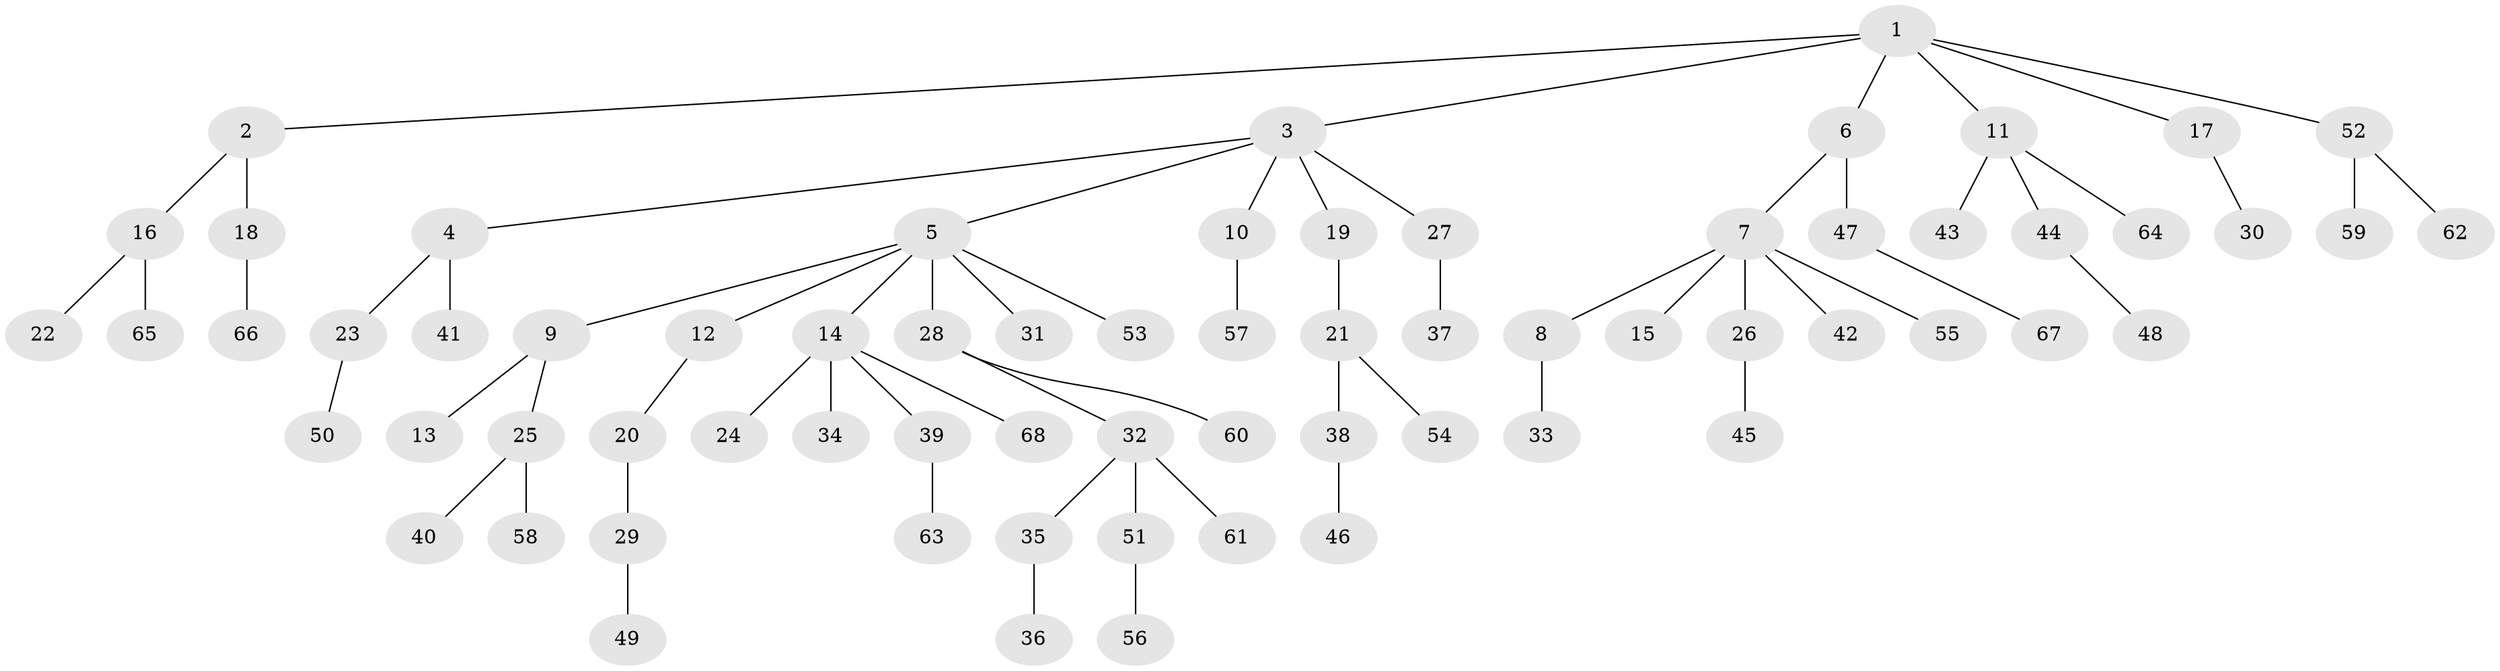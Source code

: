 // Generated by graph-tools (version 1.1) at 2025/53/03/09/25 04:53:38]
// undirected, 68 vertices, 67 edges
graph export_dot {
graph [start="1"]
  node [color=gray90,style=filled];
  1;
  2;
  3;
  4;
  5;
  6;
  7;
  8;
  9;
  10;
  11;
  12;
  13;
  14;
  15;
  16;
  17;
  18;
  19;
  20;
  21;
  22;
  23;
  24;
  25;
  26;
  27;
  28;
  29;
  30;
  31;
  32;
  33;
  34;
  35;
  36;
  37;
  38;
  39;
  40;
  41;
  42;
  43;
  44;
  45;
  46;
  47;
  48;
  49;
  50;
  51;
  52;
  53;
  54;
  55;
  56;
  57;
  58;
  59;
  60;
  61;
  62;
  63;
  64;
  65;
  66;
  67;
  68;
  1 -- 2;
  1 -- 3;
  1 -- 6;
  1 -- 11;
  1 -- 17;
  1 -- 52;
  2 -- 16;
  2 -- 18;
  3 -- 4;
  3 -- 5;
  3 -- 10;
  3 -- 19;
  3 -- 27;
  4 -- 23;
  4 -- 41;
  5 -- 9;
  5 -- 12;
  5 -- 14;
  5 -- 28;
  5 -- 31;
  5 -- 53;
  6 -- 7;
  6 -- 47;
  7 -- 8;
  7 -- 15;
  7 -- 26;
  7 -- 42;
  7 -- 55;
  8 -- 33;
  9 -- 13;
  9 -- 25;
  10 -- 57;
  11 -- 43;
  11 -- 44;
  11 -- 64;
  12 -- 20;
  14 -- 24;
  14 -- 34;
  14 -- 39;
  14 -- 68;
  16 -- 22;
  16 -- 65;
  17 -- 30;
  18 -- 66;
  19 -- 21;
  20 -- 29;
  21 -- 38;
  21 -- 54;
  23 -- 50;
  25 -- 40;
  25 -- 58;
  26 -- 45;
  27 -- 37;
  28 -- 32;
  28 -- 60;
  29 -- 49;
  32 -- 35;
  32 -- 51;
  32 -- 61;
  35 -- 36;
  38 -- 46;
  39 -- 63;
  44 -- 48;
  47 -- 67;
  51 -- 56;
  52 -- 59;
  52 -- 62;
}
